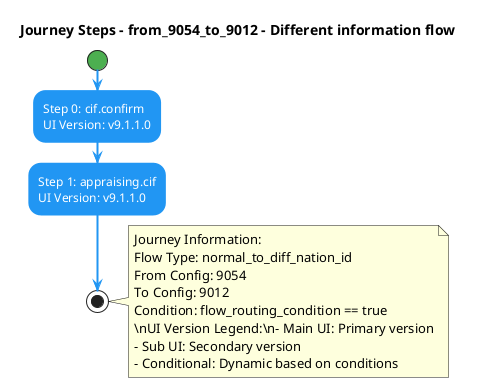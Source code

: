 @startuml
!$THEME = "materia"

!if %not(%variable_exists("$BGCOLOR"))
!$BGCOLOR = "transparent"
!endif

skinparam backgroundColor $BGCOLOR
skinparam useBetaStyle false

!$BLUE = "#2196F3"
!$GREEN = "#4CAF50"
!$ORANGE = "#fd7e14"
!$RED = "#e51c23"
!$PRIMARY = "#2196F3"
!$SUCCESS = "#4CAF50"
!$WARNING = "#ff9800"
!$DANGER = "#e51c23"
!$WHITE = "#FFF"
!$DARK = "#222"

skinparam activity {
  BackgroundColor $PRIMARY
  BorderColor $BLUE
  FontColor $WHITE
  StartColor $SUCCESS
  EndColor $DANGER
  DiamondBackgroundColor $WARNING
  DiamondBorderColor $ORANGE
  DiamondFontColor $DARK
}

skinparam arrow {
  Color $PRIMARY
  FontColor $DARK
  Thickness 2
}

title Journey Steps - from_9054_to_9012 - Different information flow

start
:Step 0: cif.confirm\nUI Version: v9.1.1.0;

:Step 1: appraising.cif\nUI Version: v9.1.1.0;

stop

note right
Journey Information:
Flow Type: normal_to_diff_nation_id
From Config: 9054
To Config: 9012
Condition: flow_routing_condition == true
\nUI Version Legend:\n- Main UI: Primary version
- Sub UI: Secondary version
- Conditional: Dynamic based on conditions
end note

@enduml

